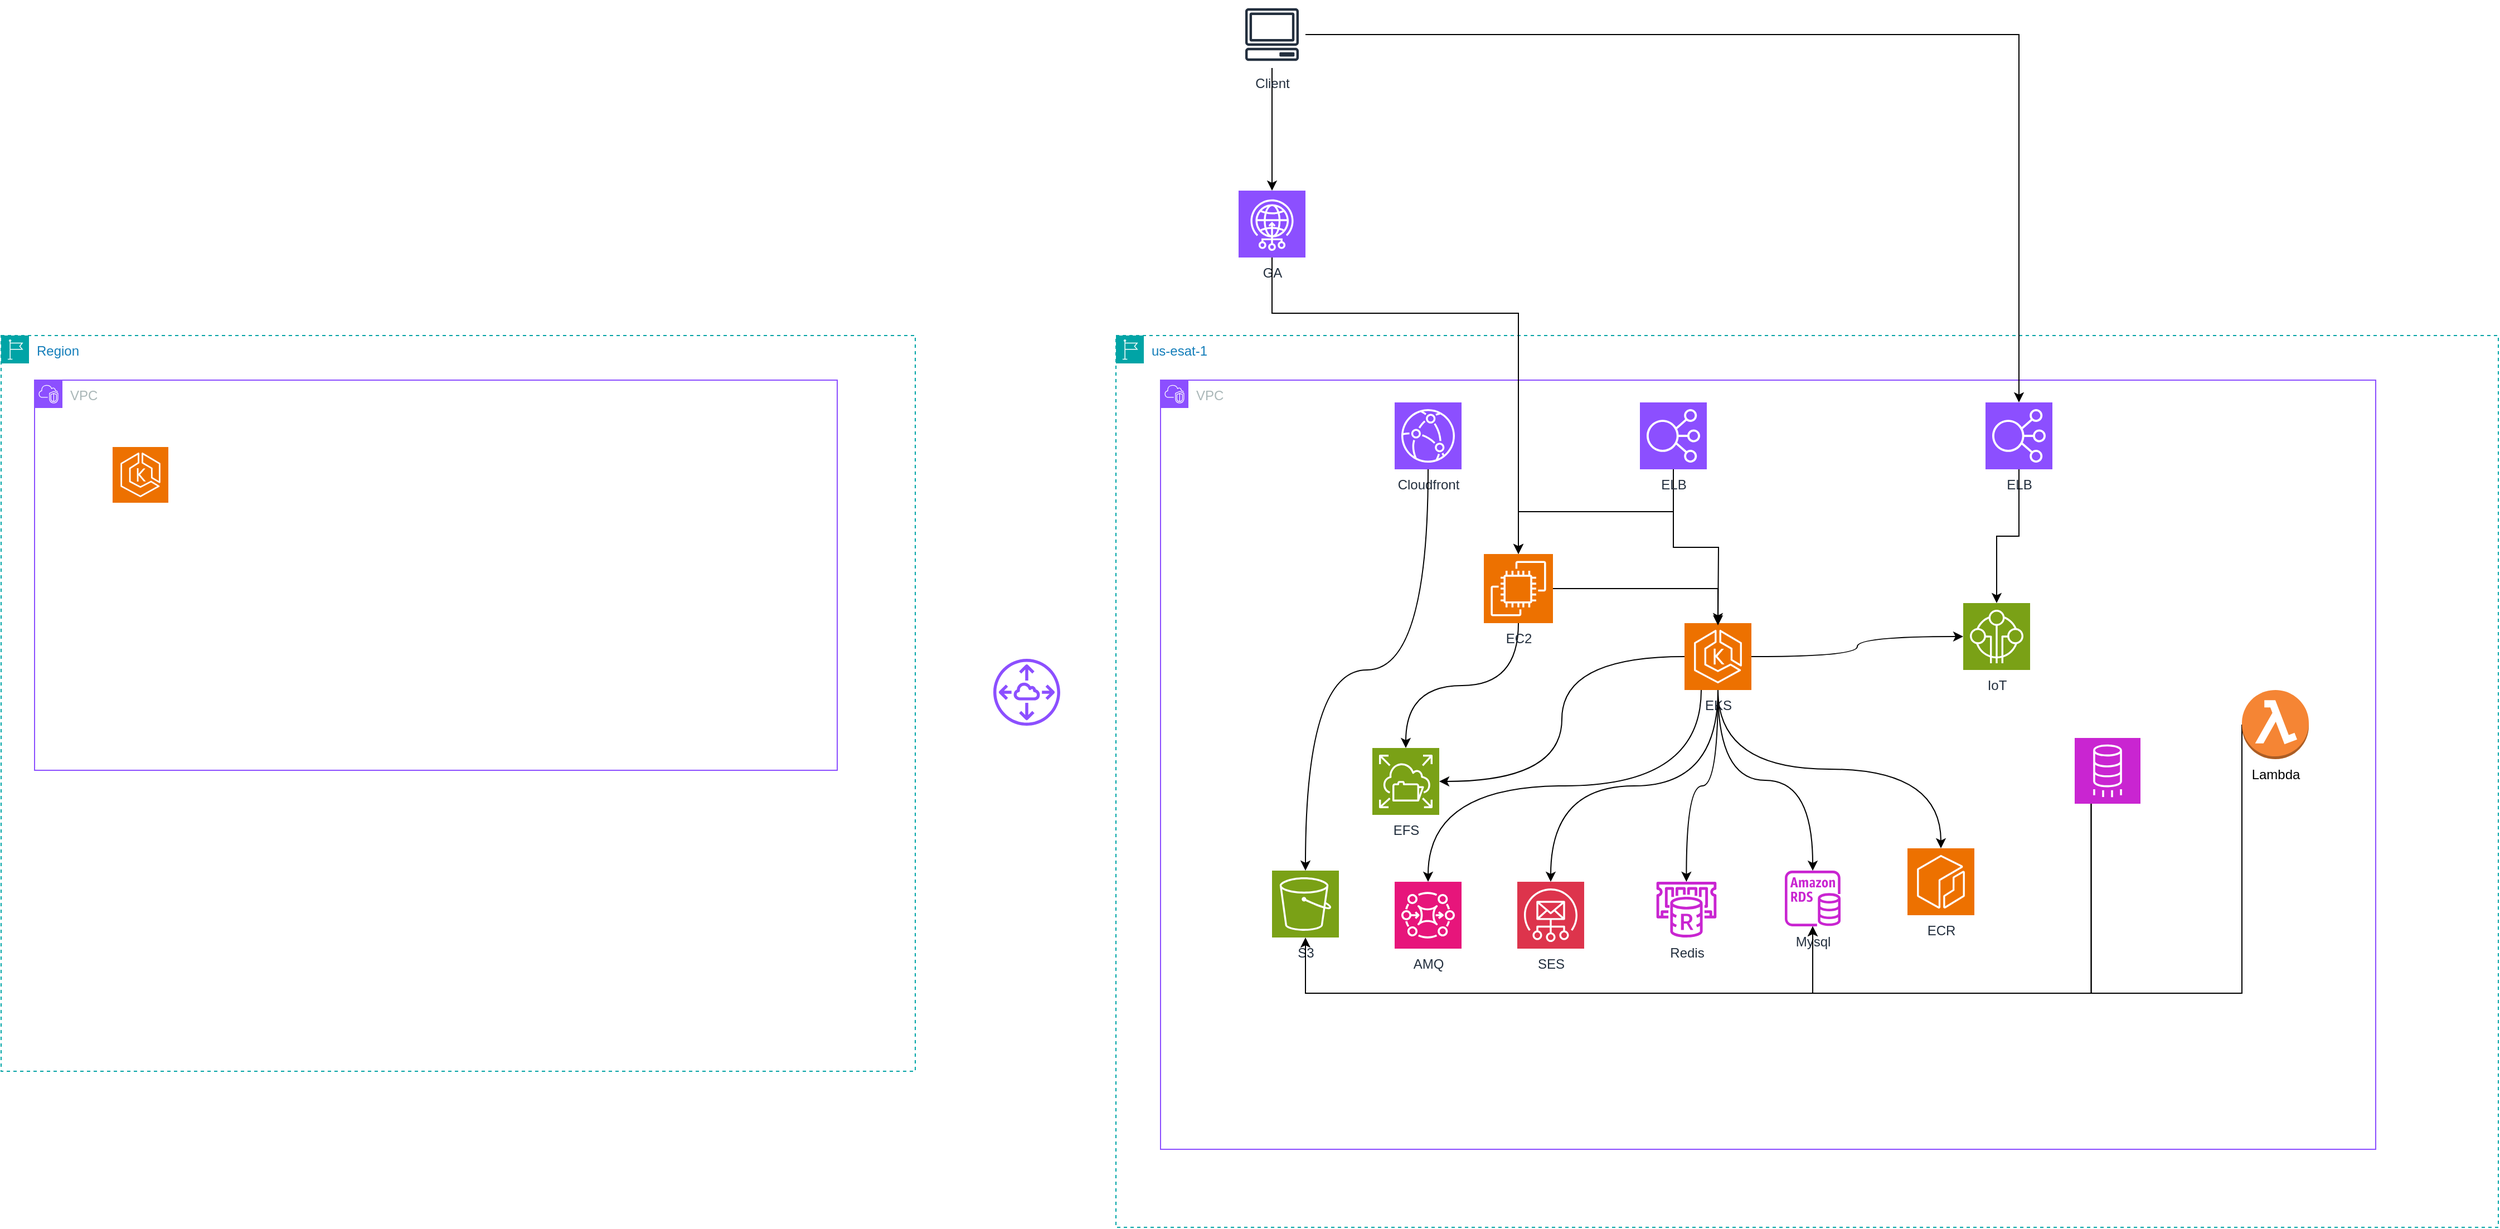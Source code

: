 <mxfile version="27.0.6">
  <diagram name="Page-1" id="3MmFh2monLKtXmuFVn6e">
    <mxGraphModel dx="2736" dy="2164" grid="1" gridSize="10" guides="1" tooltips="1" connect="1" arrows="1" fold="1" page="1" pageScale="1" pageWidth="850" pageHeight="1100" math="0" shadow="0">
      <root>
        <mxCell id="0" />
        <mxCell id="1" parent="0" />
        <mxCell id="AwKzLyUp2XAvsV8vCrsQ-3" value="us-esat-1" style="points=[[0,0],[0.25,0],[0.5,0],[0.75,0],[1,0],[1,0.25],[1,0.5],[1,0.75],[1,1],[0.75,1],[0.5,1],[0.25,1],[0,1],[0,0.75],[0,0.5],[0,0.25]];outlineConnect=0;gradientColor=none;html=1;whiteSpace=wrap;fontSize=12;fontStyle=0;container=1;pointerEvents=0;collapsible=0;recursiveResize=0;shape=mxgraph.aws4.group;grIcon=mxgraph.aws4.group_region;strokeColor=#00A4A6;fillColor=none;verticalAlign=top;align=left;spacingLeft=30;fontColor=#147EBA;dashed=1;" parent="1" vertex="1">
          <mxGeometry x="380" y="200" width="1240" height="800" as="geometry" />
        </mxCell>
        <mxCell id="AwKzLyUp2XAvsV8vCrsQ-6" value="VPC" style="points=[[0,0],[0.25,0],[0.5,0],[0.75,0],[1,0],[1,0.25],[1,0.5],[1,0.75],[1,1],[0.75,1],[0.5,1],[0.25,1],[0,1],[0,0.75],[0,0.5],[0,0.25]];outlineConnect=0;gradientColor=none;html=1;whiteSpace=wrap;fontSize=12;fontStyle=0;container=1;pointerEvents=0;collapsible=0;recursiveResize=0;shape=mxgraph.aws4.group;grIcon=mxgraph.aws4.group_vpc2;strokeColor=#8C4FFF;fillColor=none;verticalAlign=top;align=left;spacingLeft=30;fontColor=#AAB7B8;dashed=0;" parent="AwKzLyUp2XAvsV8vCrsQ-3" vertex="1">
          <mxGeometry x="40" y="40" width="1090" height="690" as="geometry" />
        </mxCell>
        <mxCell id="P-KZXeGg92Hp4Yk-E8ys-35" style="rounded=0;orthogonalLoop=1;jettySize=auto;html=1;exitX=0.25;exitY=1;exitDx=0;exitDy=0;exitPerimeter=0;edgeStyle=orthogonalEdgeStyle;elbow=vertical;curved=1;" edge="1" parent="AwKzLyUp2XAvsV8vCrsQ-6" source="P-KZXeGg92Hp4Yk-E8ys-12" target="P-KZXeGg92Hp4Yk-E8ys-17">
          <mxGeometry relative="1" as="geometry" />
        </mxCell>
        <mxCell id="P-KZXeGg92Hp4Yk-E8ys-37" style="rounded=0;orthogonalLoop=1;jettySize=auto;html=1;exitX=0.5;exitY=1;exitDx=0;exitDy=0;exitPerimeter=0;edgeStyle=orthogonalEdgeStyle;elbow=vertical;curved=1;" edge="1" parent="AwKzLyUp2XAvsV8vCrsQ-6" source="P-KZXeGg92Hp4Yk-E8ys-12" target="P-KZXeGg92Hp4Yk-E8ys-16">
          <mxGeometry relative="1" as="geometry" />
        </mxCell>
        <mxCell id="P-KZXeGg92Hp4Yk-E8ys-38" style="rounded=0;orthogonalLoop=1;jettySize=auto;html=1;exitX=0.5;exitY=1;exitDx=0;exitDy=0;exitPerimeter=0;edgeStyle=orthogonalEdgeStyle;elbow=vertical;curved=1;" edge="1" parent="AwKzLyUp2XAvsV8vCrsQ-6" source="P-KZXeGg92Hp4Yk-E8ys-12" target="P-KZXeGg92Hp4Yk-E8ys-15">
          <mxGeometry relative="1" as="geometry" />
        </mxCell>
        <mxCell id="P-KZXeGg92Hp4Yk-E8ys-12" value="EKS" style="sketch=0;points=[[0,0,0],[0.25,0,0],[0.5,0,0],[0.75,0,0],[1,0,0],[0,1,0],[0.25,1,0],[0.5,1,0],[0.75,1,0],[1,1,0],[0,0.25,0],[0,0.5,0],[0,0.75,0],[1,0.25,0],[1,0.5,0],[1,0.75,0]];outlineConnect=0;fontColor=#232F3E;fillColor=#ED7100;strokeColor=#ffffff;dashed=0;verticalLabelPosition=bottom;verticalAlign=top;align=center;html=1;fontSize=12;fontStyle=0;aspect=fixed;shape=mxgraph.aws4.resourceIcon;resIcon=mxgraph.aws4.eks;" vertex="1" parent="AwKzLyUp2XAvsV8vCrsQ-6">
          <mxGeometry x="470" y="218" width="60" height="60" as="geometry" />
        </mxCell>
        <mxCell id="P-KZXeGg92Hp4Yk-E8ys-15" value="Mysql" style="sketch=0;outlineConnect=0;fontColor=#232F3E;gradientColor=none;fillColor=#C925D1;strokeColor=none;dashed=0;verticalLabelPosition=bottom;verticalAlign=top;align=center;html=1;fontSize=12;fontStyle=0;aspect=fixed;pointerEvents=1;shape=mxgraph.aws4.rds_instance;" vertex="1" parent="AwKzLyUp2XAvsV8vCrsQ-6">
          <mxGeometry x="560" y="440" width="50" height="50" as="geometry" />
        </mxCell>
        <mxCell id="P-KZXeGg92Hp4Yk-E8ys-16" value="Redis" style="sketch=0;outlineConnect=0;fontColor=#232F3E;gradientColor=none;fillColor=#C925D1;strokeColor=none;dashed=0;verticalLabelPosition=bottom;verticalAlign=top;align=center;html=1;fontSize=12;fontStyle=0;aspect=fixed;pointerEvents=1;shape=mxgraph.aws4.elasticache_for_redis;" vertex="1" parent="AwKzLyUp2XAvsV8vCrsQ-6">
          <mxGeometry x="443.48" y="450" width="56.52" height="50" as="geometry" />
        </mxCell>
        <mxCell id="P-KZXeGg92Hp4Yk-E8ys-17" value="AMQ" style="sketch=0;points=[[0,0,0],[0.25,0,0],[0.5,0,0],[0.75,0,0],[1,0,0],[0,1,0],[0.25,1,0],[0.5,1,0],[0.75,1,0],[1,1,0],[0,0.25,0],[0,0.5,0],[0,0.75,0],[1,0.25,0],[1,0.5,0],[1,0.75,0]];outlineConnect=0;fontColor=#232F3E;fillColor=#E7157B;strokeColor=#ffffff;dashed=0;verticalLabelPosition=bottom;verticalAlign=top;align=center;html=1;fontSize=12;fontStyle=0;aspect=fixed;shape=mxgraph.aws4.resourceIcon;resIcon=mxgraph.aws4.mq;" vertex="1" parent="AwKzLyUp2XAvsV8vCrsQ-6">
          <mxGeometry x="210" y="450" width="60" height="60" as="geometry" />
        </mxCell>
        <mxCell id="P-KZXeGg92Hp4Yk-E8ys-18" value="S3" style="sketch=0;points=[[0,0,0],[0.25,0,0],[0.5,0,0],[0.75,0,0],[1,0,0],[0,1,0],[0.25,1,0],[0.5,1,0],[0.75,1,0],[1,1,0],[0,0.25,0],[0,0.5,0],[0,0.75,0],[1,0.25,0],[1,0.5,0],[1,0.75,0]];outlineConnect=0;fontColor=#232F3E;fillColor=#7AA116;strokeColor=#ffffff;dashed=0;verticalLabelPosition=bottom;verticalAlign=top;align=center;html=1;fontSize=12;fontStyle=0;aspect=fixed;shape=mxgraph.aws4.resourceIcon;resIcon=mxgraph.aws4.s3;" vertex="1" parent="AwKzLyUp2XAvsV8vCrsQ-6">
          <mxGeometry x="100" y="440" width="60" height="60" as="geometry" />
        </mxCell>
        <mxCell id="P-KZXeGg92Hp4Yk-E8ys-19" value="Cloudfront" style="sketch=0;points=[[0,0,0],[0.25,0,0],[0.5,0,0],[0.75,0,0],[1,0,0],[0,1,0],[0.25,1,0],[0.5,1,0],[0.75,1,0],[1,1,0],[0,0.25,0],[0,0.5,0],[0,0.75,0],[1,0.25,0],[1,0.5,0],[1,0.75,0]];outlineConnect=0;fontColor=#232F3E;fillColor=#8C4FFF;strokeColor=#ffffff;dashed=0;verticalLabelPosition=bottom;verticalAlign=top;align=center;html=1;fontSize=12;fontStyle=0;aspect=fixed;shape=mxgraph.aws4.resourceIcon;resIcon=mxgraph.aws4.cloudfront;" vertex="1" parent="AwKzLyUp2XAvsV8vCrsQ-6">
          <mxGeometry x="210" y="20" width="60" height="60" as="geometry" />
        </mxCell>
        <mxCell id="P-KZXeGg92Hp4Yk-E8ys-20" value="IoT" style="sketch=0;points=[[0,0,0],[0.25,0,0],[0.5,0,0],[0.75,0,0],[1,0,0],[0,1,0],[0.25,1,0],[0.5,1,0],[0.75,1,0],[1,1,0],[0,0.25,0],[0,0.5,0],[0,0.75,0],[1,0.25,0],[1,0.5,0],[1,0.75,0]];outlineConnect=0;fontColor=#232F3E;fillColor=#7AA116;strokeColor=#ffffff;dashed=0;verticalLabelPosition=bottom;verticalAlign=top;align=center;html=1;fontSize=12;fontStyle=0;aspect=fixed;shape=mxgraph.aws4.resourceIcon;resIcon=mxgraph.aws4.internet_of_things;" vertex="1" parent="AwKzLyUp2XAvsV8vCrsQ-6">
          <mxGeometry x="720" y="200" width="60" height="60" as="geometry" />
        </mxCell>
        <mxCell id="P-KZXeGg92Hp4Yk-E8ys-41" style="edgeStyle=orthogonalEdgeStyle;rounded=0;orthogonalLoop=1;jettySize=auto;html=1;exitX=0;exitY=0.5;exitDx=0;exitDy=0;exitPerimeter=0;" edge="1" parent="AwKzLyUp2XAvsV8vCrsQ-6" source="P-KZXeGg92Hp4Yk-E8ys-22" target="P-KZXeGg92Hp4Yk-E8ys-15">
          <mxGeometry relative="1" as="geometry">
            <Array as="points">
              <mxPoint x="970" y="550" />
              <mxPoint x="585" y="550" />
            </Array>
          </mxGeometry>
        </mxCell>
        <mxCell id="P-KZXeGg92Hp4Yk-E8ys-22" value="Lambda" style="outlineConnect=0;dashed=0;verticalLabelPosition=bottom;verticalAlign=top;align=center;html=1;shape=mxgraph.aws3.lambda_function;fillColor=#F58534;gradientColor=none;" vertex="1" parent="AwKzLyUp2XAvsV8vCrsQ-6">
          <mxGeometry x="970" y="278" width="60" height="62" as="geometry" />
        </mxCell>
        <mxCell id="P-KZXeGg92Hp4Yk-E8ys-23" value="ECR" style="sketch=0;points=[[0,0,0],[0.25,0,0],[0.5,0,0],[0.75,0,0],[1,0,0],[0,1,0],[0.25,1,0],[0.5,1,0],[0.75,1,0],[1,1,0],[0,0.25,0],[0,0.5,0],[0,0.75,0],[1,0.25,0],[1,0.5,0],[1,0.75,0]];outlineConnect=0;fontColor=#232F3E;fillColor=#ED7100;strokeColor=#ffffff;dashed=0;verticalLabelPosition=bottom;verticalAlign=top;align=center;html=1;fontSize=12;fontStyle=0;aspect=fixed;shape=mxgraph.aws4.resourceIcon;resIcon=mxgraph.aws4.ecr;" vertex="1" parent="AwKzLyUp2XAvsV8vCrsQ-6">
          <mxGeometry x="670" y="420" width="60" height="60" as="geometry" />
        </mxCell>
        <mxCell id="P-KZXeGg92Hp4Yk-E8ys-24" value="SES" style="sketch=0;points=[[0,0,0],[0.25,0,0],[0.5,0,0],[0.75,0,0],[1,0,0],[0,1,0],[0.25,1,0],[0.5,1,0],[0.75,1,0],[1,1,0],[0,0.25,0],[0,0.5,0],[0,0.75,0],[1,0.25,0],[1,0.5,0],[1,0.75,0]];outlineConnect=0;fontColor=#232F3E;fillColor=#DD344C;strokeColor=#ffffff;dashed=0;verticalLabelPosition=bottom;verticalAlign=top;align=center;html=1;fontSize=12;fontStyle=0;aspect=fixed;shape=mxgraph.aws4.resourceIcon;resIcon=mxgraph.aws4.simple_email_service;" vertex="1" parent="AwKzLyUp2XAvsV8vCrsQ-6">
          <mxGeometry x="320" y="450" width="60" height="60" as="geometry" />
        </mxCell>
        <mxCell id="P-KZXeGg92Hp4Yk-E8ys-25" value="EFS" style="sketch=0;points=[[0,0,0],[0.25,0,0],[0.5,0,0],[0.75,0,0],[1,0,0],[0,1,0],[0.25,1,0],[0.5,1,0],[0.75,1,0],[1,1,0],[0,0.25,0],[0,0.5,0],[0,0.75,0],[1,0.25,0],[1,0.5,0],[1,0.75,0]];outlineConnect=0;fontColor=#232F3E;fillColor=#7AA116;strokeColor=#ffffff;dashed=0;verticalLabelPosition=bottom;verticalAlign=top;align=center;html=1;fontSize=12;fontStyle=0;aspect=fixed;shape=mxgraph.aws4.resourceIcon;resIcon=mxgraph.aws4.elastic_file_system;" vertex="1" parent="AwKzLyUp2XAvsV8vCrsQ-6">
          <mxGeometry x="190" y="330" width="60" height="60" as="geometry" />
        </mxCell>
        <mxCell id="P-KZXeGg92Hp4Yk-E8ys-33" style="rounded=0;orthogonalLoop=1;jettySize=auto;html=1;exitX=0.5;exitY=1;exitDx=0;exitDy=0;exitPerimeter=0;edgeStyle=orthogonalEdgeStyle;elbow=vertical;curved=1;" edge="1" parent="AwKzLyUp2XAvsV8vCrsQ-6" source="P-KZXeGg92Hp4Yk-E8ys-29" target="P-KZXeGg92Hp4Yk-E8ys-25">
          <mxGeometry relative="1" as="geometry" />
        </mxCell>
        <mxCell id="P-KZXeGg92Hp4Yk-E8ys-29" value="EC2" style="sketch=0;points=[[0,0,0],[0.25,0,0],[0.5,0,0],[0.75,0,0],[1,0,0],[0,1,0],[0.25,1,0],[0.5,1,0],[0.75,1,0],[1,1,0],[0,0.25,0],[0,0.5,0],[0,0.75,0],[1,0.25,0],[1,0.5,0],[1,0.75,0]];outlineConnect=0;fontColor=#232F3E;fillColor=#ED7100;strokeColor=#ffffff;dashed=0;verticalLabelPosition=bottom;verticalAlign=top;align=center;html=1;fontSize=12;fontStyle=0;aspect=fixed;shape=mxgraph.aws4.resourceIcon;resIcon=mxgraph.aws4.ec2;" vertex="1" parent="AwKzLyUp2XAvsV8vCrsQ-6">
          <mxGeometry x="290" y="156" width="62" height="62" as="geometry" />
        </mxCell>
        <mxCell id="P-KZXeGg92Hp4Yk-E8ys-45" style="edgeStyle=orthogonalEdgeStyle;rounded=0;orthogonalLoop=1;jettySize=auto;html=1;exitX=0.5;exitY=1;exitDx=0;exitDy=0;exitPerimeter=0;" edge="1" parent="AwKzLyUp2XAvsV8vCrsQ-6" source="P-KZXeGg92Hp4Yk-E8ys-31" target="P-KZXeGg92Hp4Yk-E8ys-29">
          <mxGeometry relative="1" as="geometry" />
        </mxCell>
        <mxCell id="P-KZXeGg92Hp4Yk-E8ys-47" style="edgeStyle=orthogonalEdgeStyle;rounded=0;orthogonalLoop=1;jettySize=auto;html=1;exitX=0.5;exitY=1;exitDx=0;exitDy=0;exitPerimeter=0;" edge="1" parent="AwKzLyUp2XAvsV8vCrsQ-6" source="P-KZXeGg92Hp4Yk-E8ys-31">
          <mxGeometry relative="1" as="geometry">
            <mxPoint x="500" y="220" as="targetPoint" />
          </mxGeometry>
        </mxCell>
        <mxCell id="P-KZXeGg92Hp4Yk-E8ys-31" value="ELB" style="sketch=0;points=[[0,0,0],[0.25,0,0],[0.5,0,0],[0.75,0,0],[1,0,0],[0,1,0],[0.25,1,0],[0.5,1,0],[0.75,1,0],[1,1,0],[0,0.25,0],[0,0.5,0],[0,0.75,0],[1,0.25,0],[1,0.5,0],[1,0.75,0]];outlineConnect=0;fontColor=#232F3E;fillColor=#8C4FFF;strokeColor=#ffffff;dashed=0;verticalLabelPosition=bottom;verticalAlign=top;align=center;html=1;fontSize=12;fontStyle=0;aspect=fixed;shape=mxgraph.aws4.resourceIcon;resIcon=mxgraph.aws4.elastic_load_balancing;" vertex="1" parent="AwKzLyUp2XAvsV8vCrsQ-6">
          <mxGeometry x="430" y="20" width="60" height="60" as="geometry" />
        </mxCell>
        <mxCell id="P-KZXeGg92Hp4Yk-E8ys-32" style="rounded=0;orthogonalLoop=1;jettySize=auto;html=1;exitX=0.5;exitY=1;exitDx=0;exitDy=0;exitPerimeter=0;entryX=0.5;entryY=0;entryDx=0;entryDy=0;entryPerimeter=0;edgeStyle=orthogonalEdgeStyle;elbow=vertical;curved=1;" edge="1" parent="AwKzLyUp2XAvsV8vCrsQ-6" source="P-KZXeGg92Hp4Yk-E8ys-19" target="P-KZXeGg92Hp4Yk-E8ys-18">
          <mxGeometry relative="1" as="geometry" />
        </mxCell>
        <mxCell id="P-KZXeGg92Hp4Yk-E8ys-34" style="rounded=0;orthogonalLoop=1;jettySize=auto;html=1;exitX=0;exitY=0.5;exitDx=0;exitDy=0;exitPerimeter=0;entryX=1;entryY=0.5;entryDx=0;entryDy=0;entryPerimeter=0;edgeStyle=orthogonalEdgeStyle;elbow=vertical;curved=1;" edge="1" parent="AwKzLyUp2XAvsV8vCrsQ-6" source="P-KZXeGg92Hp4Yk-E8ys-12" target="P-KZXeGg92Hp4Yk-E8ys-25">
          <mxGeometry relative="1" as="geometry" />
        </mxCell>
        <mxCell id="P-KZXeGg92Hp4Yk-E8ys-36" style="rounded=0;orthogonalLoop=1;jettySize=auto;html=1;exitX=0.5;exitY=1;exitDx=0;exitDy=0;exitPerimeter=0;entryX=0.5;entryY=0;entryDx=0;entryDy=0;entryPerimeter=0;edgeStyle=orthogonalEdgeStyle;elbow=vertical;curved=1;" edge="1" parent="AwKzLyUp2XAvsV8vCrsQ-6" source="P-KZXeGg92Hp4Yk-E8ys-12" target="P-KZXeGg92Hp4Yk-E8ys-24">
          <mxGeometry relative="1" as="geometry" />
        </mxCell>
        <mxCell id="P-KZXeGg92Hp4Yk-E8ys-39" style="edgeStyle=orthogonalEdgeStyle;rounded=0;orthogonalLoop=1;jettySize=auto;html=1;exitX=0.5;exitY=1;exitDx=0;exitDy=0;exitPerimeter=0;entryX=0.5;entryY=0;entryDx=0;entryDy=0;entryPerimeter=0;curved=1;" edge="1" parent="AwKzLyUp2XAvsV8vCrsQ-6" source="P-KZXeGg92Hp4Yk-E8ys-12" target="P-KZXeGg92Hp4Yk-E8ys-23">
          <mxGeometry relative="1" as="geometry" />
        </mxCell>
        <mxCell id="P-KZXeGg92Hp4Yk-E8ys-40" style="rounded=0;orthogonalLoop=1;jettySize=auto;html=1;exitX=1;exitY=0.5;exitDx=0;exitDy=0;exitPerimeter=0;entryX=0;entryY=0.5;entryDx=0;entryDy=0;entryPerimeter=0;edgeStyle=orthogonalEdgeStyle;elbow=vertical;curved=1;" edge="1" parent="AwKzLyUp2XAvsV8vCrsQ-6" source="P-KZXeGg92Hp4Yk-E8ys-12" target="P-KZXeGg92Hp4Yk-E8ys-20">
          <mxGeometry relative="1" as="geometry" />
        </mxCell>
        <mxCell id="P-KZXeGg92Hp4Yk-E8ys-43" style="edgeStyle=orthogonalEdgeStyle;rounded=0;orthogonalLoop=1;jettySize=auto;html=1;exitX=0.25;exitY=1;exitDx=0;exitDy=0;exitPerimeter=0;" edge="1" parent="AwKzLyUp2XAvsV8vCrsQ-6" source="P-KZXeGg92Hp4Yk-E8ys-42" target="P-KZXeGg92Hp4Yk-E8ys-15">
          <mxGeometry relative="1" as="geometry">
            <Array as="points">
              <mxPoint x="835" y="550" />
              <mxPoint x="585" y="550" />
            </Array>
          </mxGeometry>
        </mxCell>
        <mxCell id="P-KZXeGg92Hp4Yk-E8ys-42" value="" style="sketch=0;points=[[0,0,0],[0.25,0,0],[0.5,0,0],[0.75,0,0],[1,0,0],[0,1,0],[0.25,1,0],[0.5,1,0],[0.75,1,0],[1,1,0],[0,0.25,0],[0,0.5,0],[0,0.75,0],[1,0.25,0],[1,0.5,0],[1,0.75,0]];outlineConnect=0;fontColor=#232F3E;fillColor=#C925D1;strokeColor=#ffffff;dashed=0;verticalLabelPosition=bottom;verticalAlign=top;align=center;html=1;fontSize=12;fontStyle=0;aspect=fixed;shape=mxgraph.aws4.resourceIcon;resIcon=mxgraph.aws4.database_migration_service;" vertex="1" parent="AwKzLyUp2XAvsV8vCrsQ-6">
          <mxGeometry x="820" y="321" width="59" height="59" as="geometry" />
        </mxCell>
        <mxCell id="P-KZXeGg92Hp4Yk-E8ys-44" style="edgeStyle=orthogonalEdgeStyle;rounded=0;orthogonalLoop=1;jettySize=auto;html=1;exitX=0.25;exitY=1;exitDx=0;exitDy=0;exitPerimeter=0;entryX=0.5;entryY=1;entryDx=0;entryDy=0;entryPerimeter=0;" edge="1" parent="AwKzLyUp2XAvsV8vCrsQ-6" source="P-KZXeGg92Hp4Yk-E8ys-42" target="P-KZXeGg92Hp4Yk-E8ys-18">
          <mxGeometry relative="1" as="geometry">
            <Array as="points">
              <mxPoint x="835" y="550" />
              <mxPoint x="130" y="550" />
            </Array>
          </mxGeometry>
        </mxCell>
        <mxCell id="P-KZXeGg92Hp4Yk-E8ys-46" style="edgeStyle=orthogonalEdgeStyle;rounded=0;orthogonalLoop=1;jettySize=auto;html=1;exitX=1;exitY=0.5;exitDx=0;exitDy=0;exitPerimeter=0;entryX=0.5;entryY=0;entryDx=0;entryDy=0;entryPerimeter=0;" edge="1" parent="AwKzLyUp2XAvsV8vCrsQ-6" source="P-KZXeGg92Hp4Yk-E8ys-29" target="P-KZXeGg92Hp4Yk-E8ys-12">
          <mxGeometry relative="1" as="geometry" />
        </mxCell>
        <mxCell id="P-KZXeGg92Hp4Yk-E8ys-49" value="ELB" style="sketch=0;points=[[0,0,0],[0.25,0,0],[0.5,0,0],[0.75,0,0],[1,0,0],[0,1,0],[0.25,1,0],[0.5,1,0],[0.75,1,0],[1,1,0],[0,0.25,0],[0,0.5,0],[0,0.75,0],[1,0.25,0],[1,0.5,0],[1,0.75,0]];outlineConnect=0;fontColor=#232F3E;fillColor=#8C4FFF;strokeColor=#ffffff;dashed=0;verticalLabelPosition=bottom;verticalAlign=top;align=center;html=1;fontSize=12;fontStyle=0;aspect=fixed;shape=mxgraph.aws4.resourceIcon;resIcon=mxgraph.aws4.elastic_load_balancing;" vertex="1" parent="AwKzLyUp2XAvsV8vCrsQ-6">
          <mxGeometry x="740" y="20" width="60" height="60" as="geometry" />
        </mxCell>
        <mxCell id="P-KZXeGg92Hp4Yk-E8ys-50" style="edgeStyle=orthogonalEdgeStyle;rounded=0;orthogonalLoop=1;jettySize=auto;html=1;exitX=0.5;exitY=1;exitDx=0;exitDy=0;exitPerimeter=0;entryX=0.5;entryY=0;entryDx=0;entryDy=0;entryPerimeter=0;" edge="1" parent="AwKzLyUp2XAvsV8vCrsQ-6" source="P-KZXeGg92Hp4Yk-E8ys-49" target="P-KZXeGg92Hp4Yk-E8ys-20">
          <mxGeometry relative="1" as="geometry" />
        </mxCell>
        <mxCell id="P-KZXeGg92Hp4Yk-E8ys-4" value="Region" style="points=[[0,0],[0.25,0],[0.5,0],[0.75,0],[1,0],[1,0.25],[1,0.5],[1,0.75],[1,1],[0.75,1],[0.5,1],[0.25,1],[0,1],[0,0.75],[0,0.5],[0,0.25]];outlineConnect=0;gradientColor=none;html=1;whiteSpace=wrap;fontSize=12;fontStyle=0;container=1;pointerEvents=0;collapsible=0;recursiveResize=0;shape=mxgraph.aws4.group;grIcon=mxgraph.aws4.group_region;strokeColor=#00A4A6;fillColor=none;verticalAlign=top;align=left;spacingLeft=30;fontColor=#147EBA;dashed=1;" vertex="1" parent="1">
          <mxGeometry x="-620" y="200" width="820" height="660" as="geometry" />
        </mxCell>
        <mxCell id="P-KZXeGg92Hp4Yk-E8ys-8" value="VPC" style="points=[[0,0],[0.25,0],[0.5,0],[0.75,0],[1,0],[1,0.25],[1,0.5],[1,0.75],[1,1],[0.75,1],[0.5,1],[0.25,1],[0,1],[0,0.75],[0,0.5],[0,0.25]];outlineConnect=0;gradientColor=none;html=1;whiteSpace=wrap;fontSize=12;fontStyle=0;container=1;pointerEvents=0;collapsible=0;recursiveResize=0;shape=mxgraph.aws4.group;grIcon=mxgraph.aws4.group_vpc2;strokeColor=#8C4FFF;fillColor=none;verticalAlign=top;align=left;spacingLeft=30;fontColor=#AAB7B8;dashed=0;" vertex="1" parent="P-KZXeGg92Hp4Yk-E8ys-4">
          <mxGeometry x="30" y="40" width="720" height="350" as="geometry" />
        </mxCell>
        <mxCell id="P-KZXeGg92Hp4Yk-E8ys-7" value="" style="sketch=0;points=[[0,0,0],[0.25,0,0],[0.5,0,0],[0.75,0,0],[1,0,0],[0,1,0],[0.25,1,0],[0.5,1,0],[0.75,1,0],[1,1,0],[0,0.25,0],[0,0.5,0],[0,0.75,0],[1,0.25,0],[1,0.5,0],[1,0.75,0]];outlineConnect=0;fontColor=#232F3E;fillColor=#ED7100;strokeColor=#ffffff;dashed=0;verticalLabelPosition=bottom;verticalAlign=top;align=center;html=1;fontSize=12;fontStyle=0;aspect=fixed;shape=mxgraph.aws4.resourceIcon;resIcon=mxgraph.aws4.eks;" vertex="1" parent="P-KZXeGg92Hp4Yk-E8ys-8">
          <mxGeometry x="70" y="60" width="50" height="50" as="geometry" />
        </mxCell>
        <mxCell id="P-KZXeGg92Hp4Yk-E8ys-5" value="" style="sketch=0;outlineConnect=0;fontColor=#232F3E;gradientColor=none;fillColor=#8C4FFF;strokeColor=none;dashed=0;verticalLabelPosition=bottom;verticalAlign=top;align=center;html=1;fontSize=12;fontStyle=0;aspect=fixed;pointerEvents=1;shape=mxgraph.aws4.peering;" vertex="1" parent="1">
          <mxGeometry x="270" y="490" width="60" height="60" as="geometry" />
        </mxCell>
        <mxCell id="P-KZXeGg92Hp4Yk-E8ys-21" value="GA" style="sketch=0;points=[[0,0,0],[0.25,0,0],[0.5,0,0],[0.75,0,0],[1,0,0],[0,1,0],[0.25,1,0],[0.5,1,0],[0.75,1,0],[1,1,0],[0,0.25,0],[0,0.5,0],[0,0.75,0],[1,0.25,0],[1,0.5,0],[1,0.75,0]];outlineConnect=0;fontColor=#232F3E;fillColor=#8C4FFF;strokeColor=#ffffff;dashed=0;verticalLabelPosition=bottom;verticalAlign=top;align=center;html=1;fontSize=12;fontStyle=0;aspect=fixed;shape=mxgraph.aws4.resourceIcon;resIcon=mxgraph.aws4.global_accelerator;" vertex="1" parent="1">
          <mxGeometry x="490" y="70" width="60" height="60" as="geometry" />
        </mxCell>
        <mxCell id="P-KZXeGg92Hp4Yk-E8ys-48" style="edgeStyle=orthogonalEdgeStyle;rounded=0;orthogonalLoop=1;jettySize=auto;html=1;exitX=0.5;exitY=1;exitDx=0;exitDy=0;exitPerimeter=0;entryX=0.5;entryY=0;entryDx=0;entryDy=0;entryPerimeter=0;" edge="1" parent="1" source="P-KZXeGg92Hp4Yk-E8ys-21" target="P-KZXeGg92Hp4Yk-E8ys-29">
          <mxGeometry relative="1" as="geometry">
            <Array as="points">
              <mxPoint x="520" y="180" />
              <mxPoint x="741" y="180" />
            </Array>
          </mxGeometry>
        </mxCell>
        <mxCell id="P-KZXeGg92Hp4Yk-E8ys-53" style="edgeStyle=orthogonalEdgeStyle;rounded=0;orthogonalLoop=1;jettySize=auto;html=1;" edge="1" parent="1" source="P-KZXeGg92Hp4Yk-E8ys-52" target="P-KZXeGg92Hp4Yk-E8ys-49">
          <mxGeometry relative="1" as="geometry" />
        </mxCell>
        <mxCell id="P-KZXeGg92Hp4Yk-E8ys-54" style="edgeStyle=orthogonalEdgeStyle;rounded=0;orthogonalLoop=1;jettySize=auto;html=1;" edge="1" parent="1" source="P-KZXeGg92Hp4Yk-E8ys-52" target="P-KZXeGg92Hp4Yk-E8ys-21">
          <mxGeometry relative="1" as="geometry" />
        </mxCell>
        <mxCell id="P-KZXeGg92Hp4Yk-E8ys-52" value="Client" style="sketch=0;outlineConnect=0;fontColor=#232F3E;gradientColor=none;strokeColor=#232F3E;fillColor=#ffffff;dashed=0;verticalLabelPosition=bottom;verticalAlign=top;align=center;html=1;fontSize=12;fontStyle=0;aspect=fixed;shape=mxgraph.aws4.resourceIcon;resIcon=mxgraph.aws4.client;" vertex="1" parent="1">
          <mxGeometry x="490" y="-100" width="60" height="60" as="geometry" />
        </mxCell>
      </root>
    </mxGraphModel>
  </diagram>
</mxfile>
